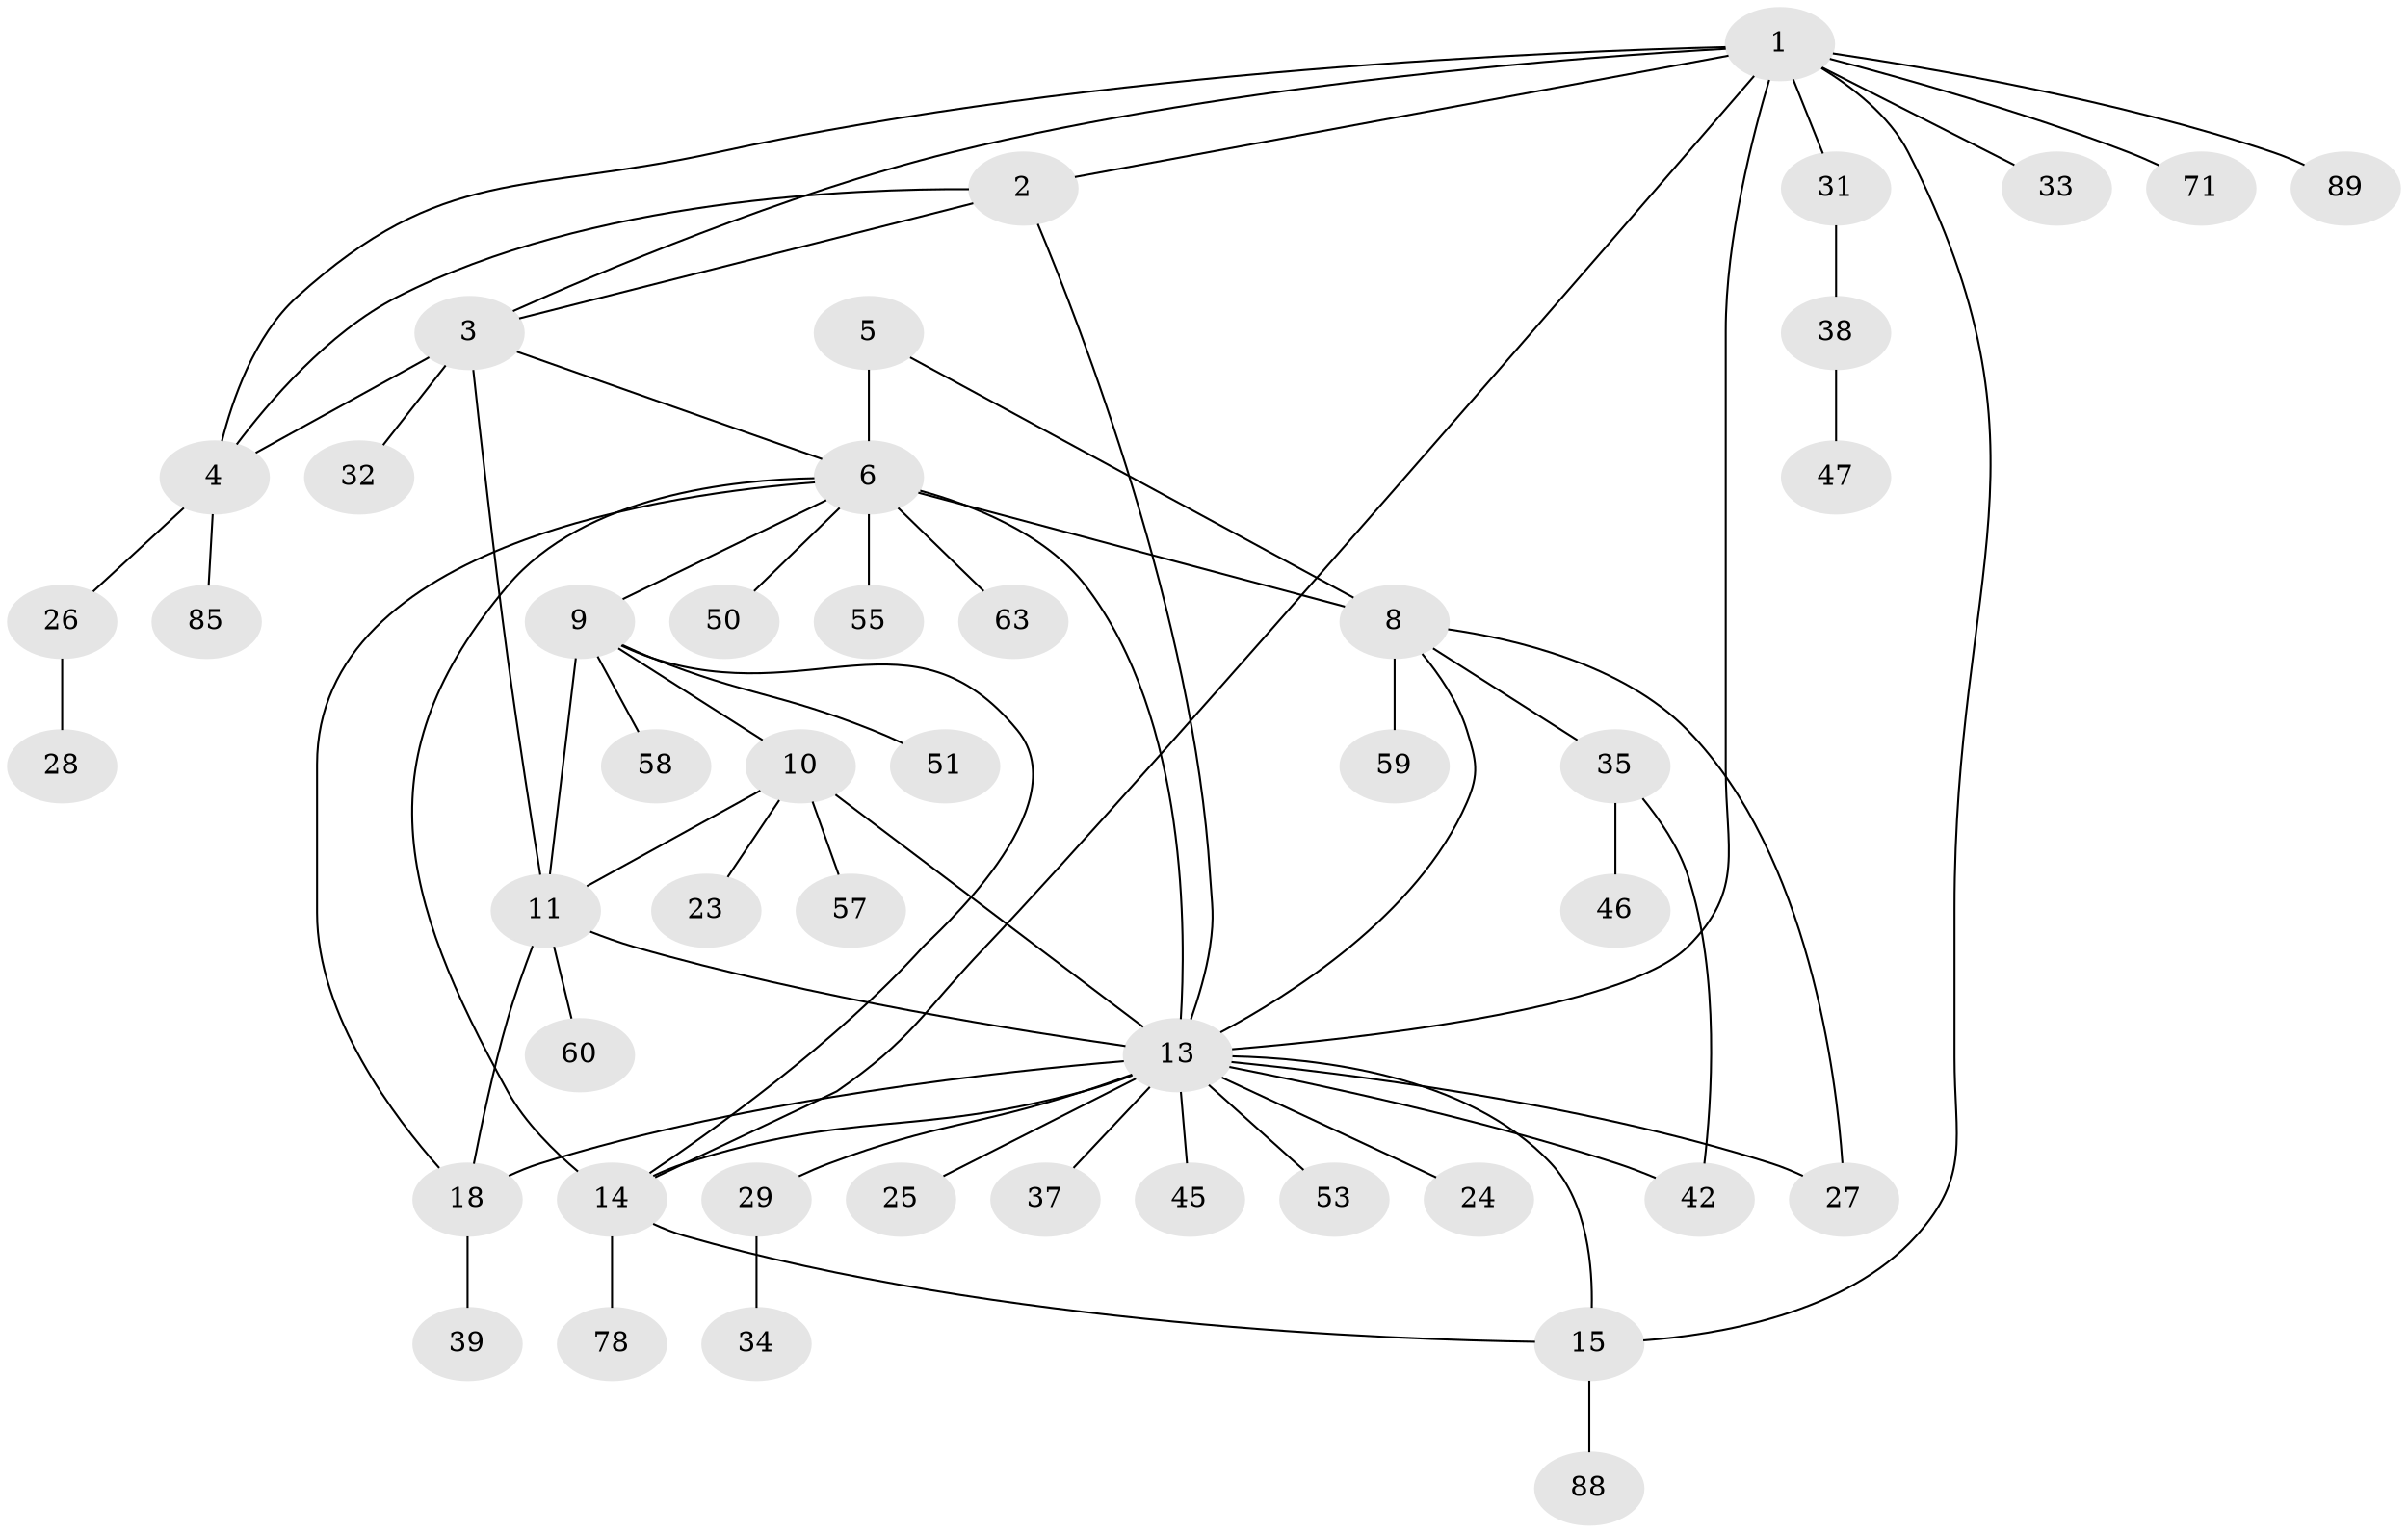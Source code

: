 // original degree distribution, {8: 0.0425531914893617, 4: 0.0425531914893617, 7: 0.031914893617021274, 5: 0.05319148936170213, 6: 0.031914893617021274, 12: 0.010638297872340425, 10: 0.010638297872340425, 9: 0.010638297872340425, 3: 0.07446808510638298, 2: 0.13829787234042554, 1: 0.5531914893617021}
// Generated by graph-tools (version 1.1) at 2025/16/03/09/25 04:16:04]
// undirected, 47 vertices, 66 edges
graph export_dot {
graph [start="1"]
  node [color=gray90,style=filled];
  1 [super="+16"];
  2;
  3 [super="+86"];
  4;
  5 [super="+79"];
  6 [super="+7"];
  8 [super="+21+84+94+69"];
  9 [super="+36+12"];
  10;
  11 [super="+90+64+62+49"];
  13 [super="+92+17+52"];
  14;
  15;
  18 [super="+19+65+73+81"];
  23 [super="+44"];
  24;
  25;
  26 [super="+61"];
  27;
  28;
  29;
  31;
  32;
  33;
  34;
  35;
  37 [super="+66"];
  38 [super="+75+91+41"];
  39 [super="+40+70"];
  42;
  45;
  46;
  47;
  50 [super="+83"];
  51;
  53;
  55;
  57;
  58;
  59;
  60;
  63;
  71;
  78;
  85;
  88;
  89;
  1 -- 2;
  1 -- 3;
  1 -- 4;
  1 -- 31;
  1 -- 33;
  1 -- 71;
  1 -- 89;
  1 -- 13;
  1 -- 14;
  1 -- 15;
  2 -- 3;
  2 -- 4;
  2 -- 13;
  3 -- 4;
  3 -- 6;
  3 -- 11 [weight=2];
  3 -- 32;
  4 -- 26;
  4 -- 85;
  5 -- 6 [weight=2];
  5 -- 8;
  6 -- 8 [weight=2];
  6 -- 14;
  6 -- 50;
  6 -- 63;
  6 -- 13;
  6 -- 18;
  6 -- 55;
  6 -- 9;
  8 -- 35;
  8 -- 27;
  8 -- 59;
  8 -- 13;
  9 -- 10 [weight=2];
  9 -- 11 [weight=2];
  9 -- 58;
  9 -- 51;
  9 -- 14;
  10 -- 11;
  10 -- 23;
  10 -- 57;
  10 -- 13;
  11 -- 18;
  11 -- 60;
  11 -- 13;
  13 -- 14;
  13 -- 15;
  13 -- 29;
  13 -- 37;
  13 -- 42;
  13 -- 45;
  13 -- 18 [weight=4];
  13 -- 53;
  13 -- 24;
  13 -- 25;
  13 -- 27;
  14 -- 15;
  14 -- 78;
  15 -- 88;
  18 -- 39;
  26 -- 28;
  29 -- 34;
  31 -- 38;
  35 -- 42;
  35 -- 46;
  38 -- 47;
}
